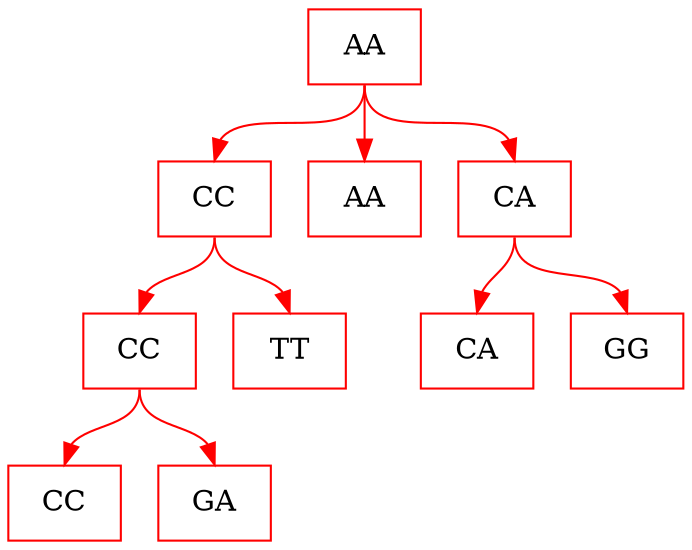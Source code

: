 digraph "labeled partition DAG" {
	node [shape=record]
	2 [color=red, label="<label> AA"]
	3 [color=red, label="<label> CC"]
	4 [color=red, label="<label> CC"]
	5 [color=red, label="<label> CC"]
	6 [color=red, label="<label> TT"]
	7 [color=red, label="<label> GA"]
	8 [color=red, label="<label> AA"]
	9 [color=red, label="<label> CA"]
	10 [color=red, label="<label> CA"]
	11 [color=red, label="<label> GG"]
	2:label:s -> 3:n [color=red, label=""]
	3:label:s -> 6:n [color=red, label=""]
	3:label:s -> 4:n [color=red, label=""]
	4:label:s -> 5:n [color=red, label=""]
	4:label:s -> 7:n [color=red, label=""]
	2:label:s -> 8:n [color=red, label=""]
	2:label:s -> 9:n [color=red, label=""]
	9:label:s -> 10:n [color=red, label=""]
	9:label:s -> 11:n [color=red, label=""]
}
